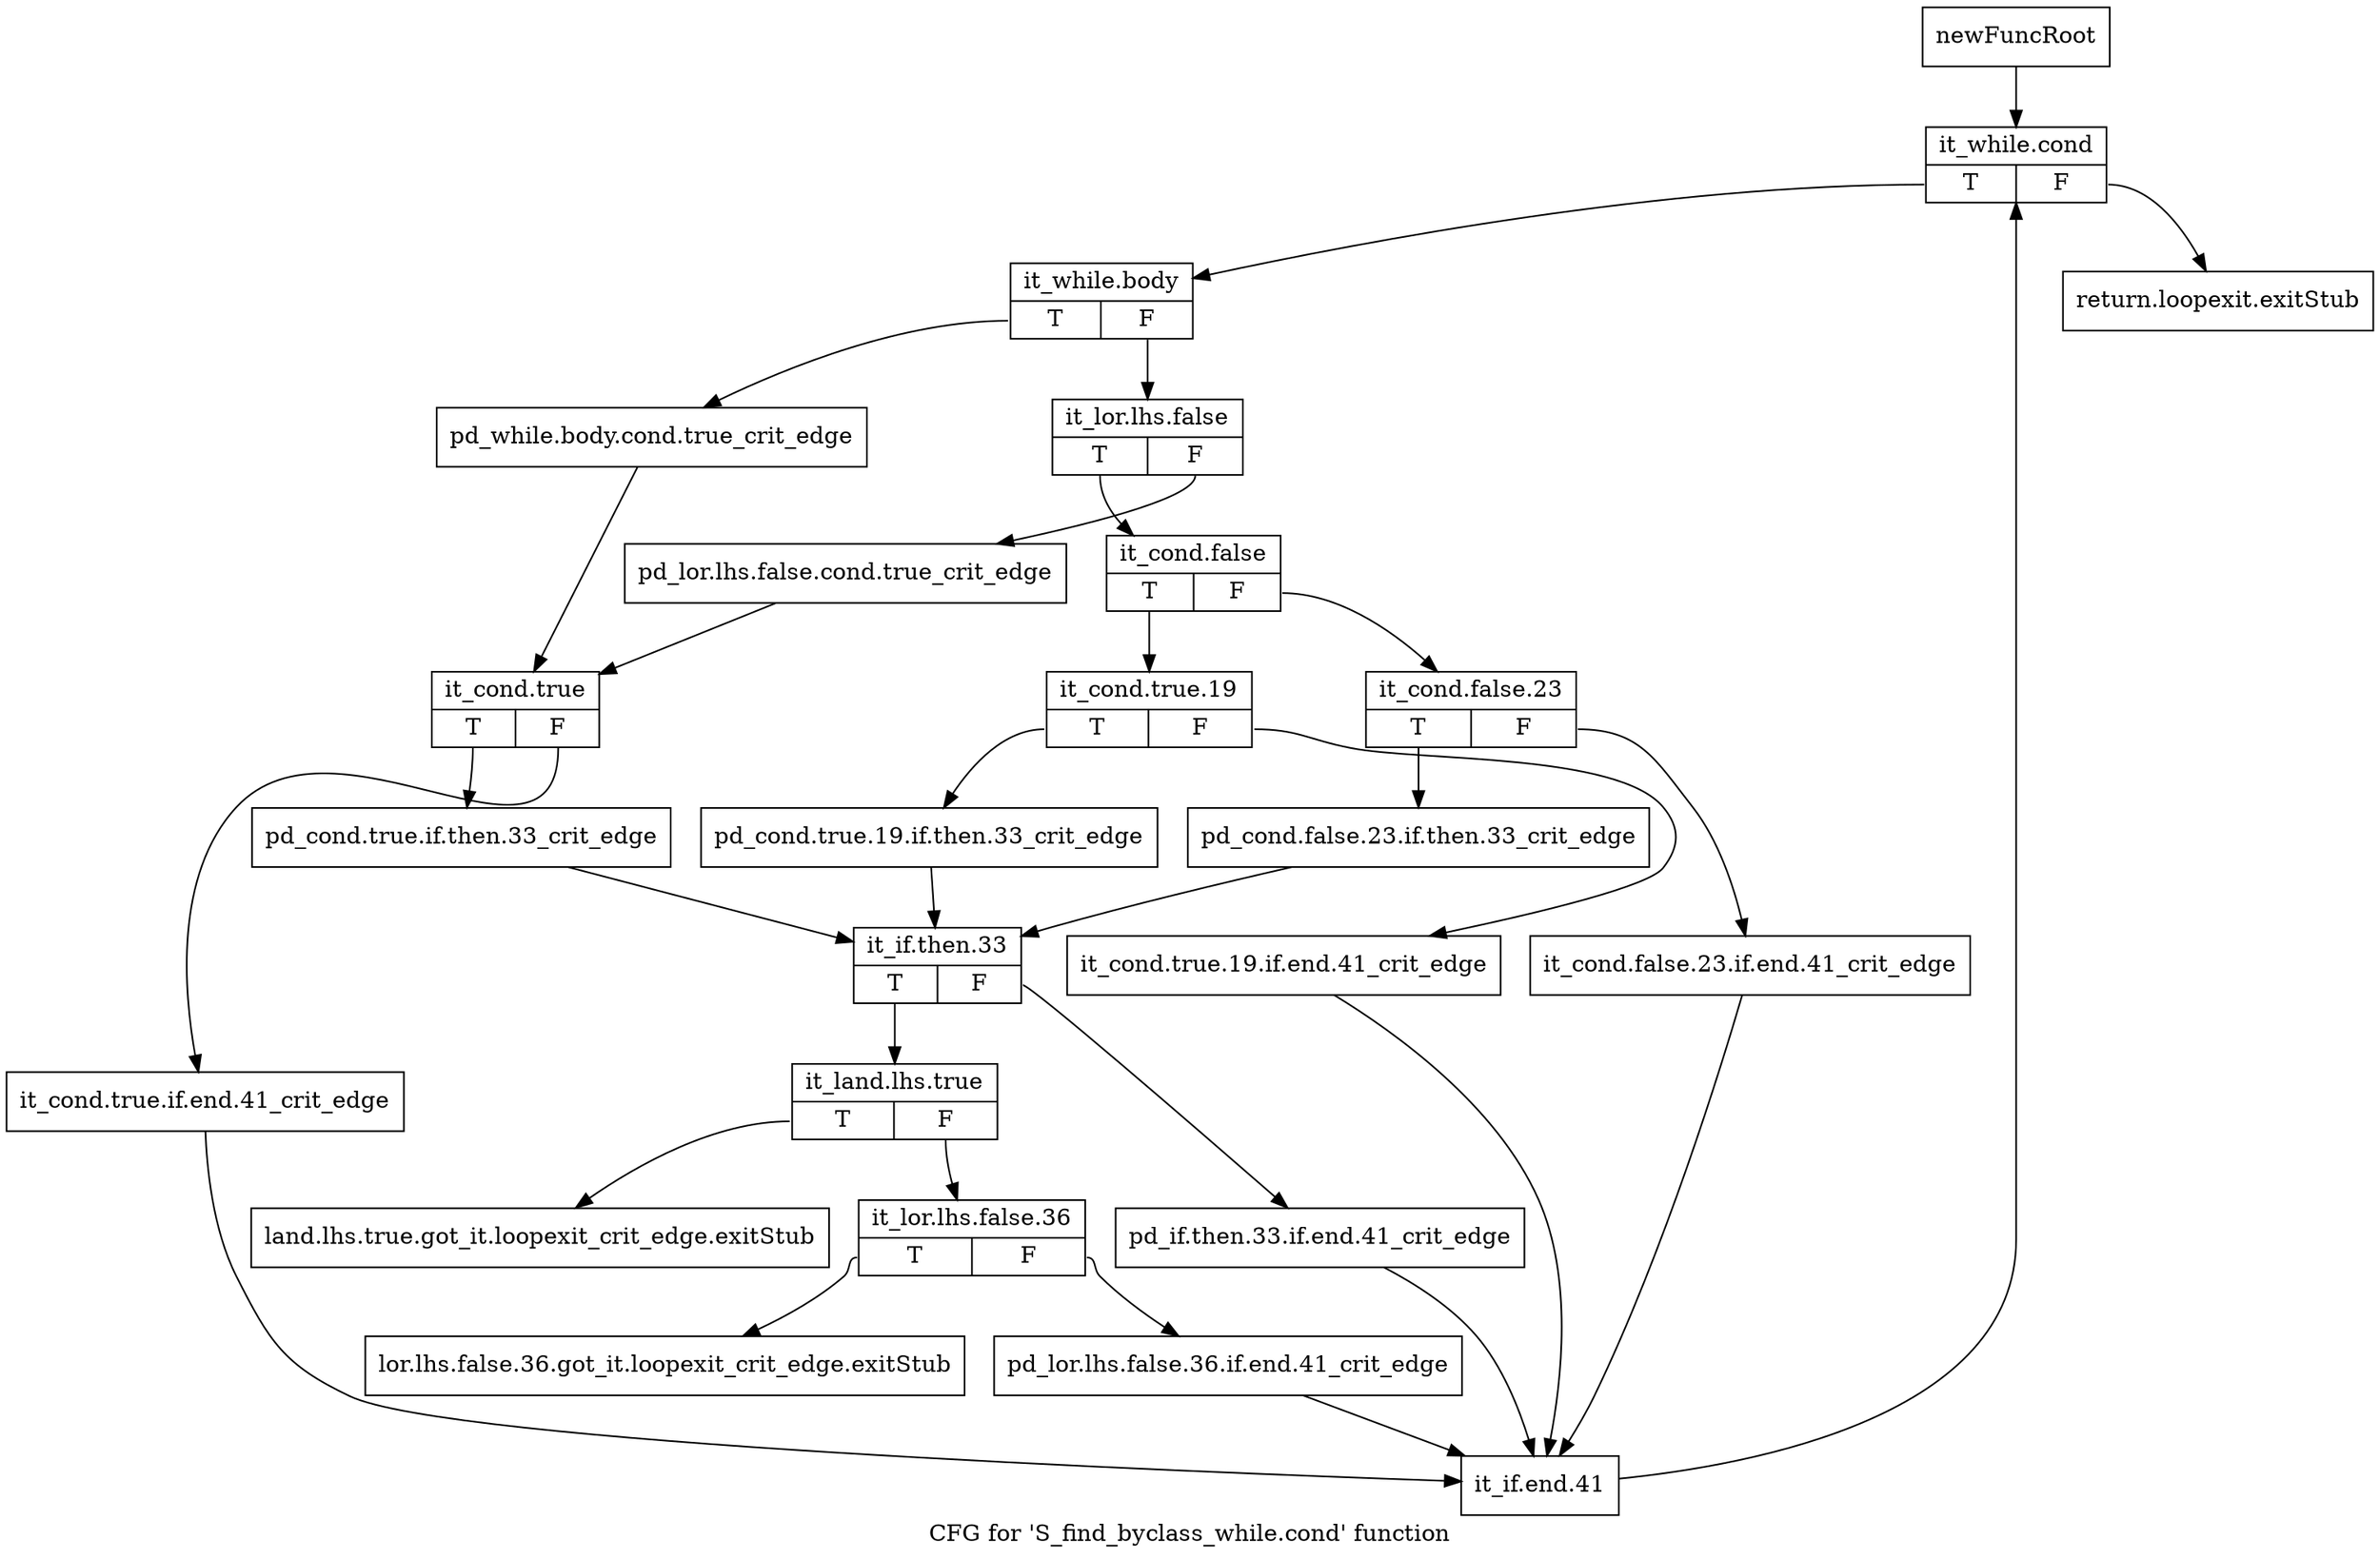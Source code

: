 digraph "CFG for 'S_find_byclass_while.cond' function" {
	label="CFG for 'S_find_byclass_while.cond' function";

	Node0x5273aa0 [shape=record,label="{newFuncRoot}"];
	Node0x5273aa0 -> Node0x5273be0;
	Node0x5273af0 [shape=record,label="{return.loopexit.exitStub}"];
	Node0x5273b40 [shape=record,label="{land.lhs.true.got_it.loopexit_crit_edge.exitStub}"];
	Node0x5273b90 [shape=record,label="{lor.lhs.false.36.got_it.loopexit_crit_edge.exitStub}"];
	Node0x5273be0 [shape=record,label="{it_while.cond|{<s0>T|<s1>F}}"];
	Node0x5273be0:s0 -> Node0x5273c30;
	Node0x5273be0:s1 -> Node0x5273af0;
	Node0x5273c30 [shape=record,label="{it_while.body|{<s0>T|<s1>F}}"];
	Node0x5273c30:s0 -> Node0x5273f50;
	Node0x5273c30:s1 -> Node0x5273c80;
	Node0x5273c80 [shape=record,label="{it_lor.lhs.false|{<s0>T|<s1>F}}"];
	Node0x5273c80:s0 -> Node0x5273d20;
	Node0x5273c80:s1 -> Node0x5273cd0;
	Node0x5273cd0 [shape=record,label="{pd_lor.lhs.false.cond.true_crit_edge}"];
	Node0x5273cd0 -> Node0x5273fa0;
	Node0x5273d20 [shape=record,label="{it_cond.false|{<s0>T|<s1>F}}"];
	Node0x5273d20:s0 -> Node0x5273e60;
	Node0x5273d20:s1 -> Node0x5273d70;
	Node0x5273d70 [shape=record,label="{it_cond.false.23|{<s0>T|<s1>F}}"];
	Node0x5273d70:s0 -> Node0x5273e10;
	Node0x5273d70:s1 -> Node0x5273dc0;
	Node0x5273dc0 [shape=record,label="{it_cond.false.23.if.end.41_crit_edge}"];
	Node0x5273dc0 -> Node0x5274220;
	Node0x5273e10 [shape=record,label="{pd_cond.false.23.if.then.33_crit_edge}"];
	Node0x5273e10 -> Node0x5274090;
	Node0x5273e60 [shape=record,label="{it_cond.true.19|{<s0>T|<s1>F}}"];
	Node0x5273e60:s0 -> Node0x5273f00;
	Node0x5273e60:s1 -> Node0x5273eb0;
	Node0x5273eb0 [shape=record,label="{it_cond.true.19.if.end.41_crit_edge}"];
	Node0x5273eb0 -> Node0x5274220;
	Node0x5273f00 [shape=record,label="{pd_cond.true.19.if.then.33_crit_edge}"];
	Node0x5273f00 -> Node0x5274090;
	Node0x5273f50 [shape=record,label="{pd_while.body.cond.true_crit_edge}"];
	Node0x5273f50 -> Node0x5273fa0;
	Node0x5273fa0 [shape=record,label="{it_cond.true|{<s0>T|<s1>F}}"];
	Node0x5273fa0:s0 -> Node0x5274040;
	Node0x5273fa0:s1 -> Node0x5273ff0;
	Node0x5273ff0 [shape=record,label="{it_cond.true.if.end.41_crit_edge}"];
	Node0x5273ff0 -> Node0x5274220;
	Node0x5274040 [shape=record,label="{pd_cond.true.if.then.33_crit_edge}"];
	Node0x5274040 -> Node0x5274090;
	Node0x5274090 [shape=record,label="{it_if.then.33|{<s0>T|<s1>F}}"];
	Node0x5274090:s0 -> Node0x5274130;
	Node0x5274090:s1 -> Node0x52740e0;
	Node0x52740e0 [shape=record,label="{pd_if.then.33.if.end.41_crit_edge}"];
	Node0x52740e0 -> Node0x5274220;
	Node0x5274130 [shape=record,label="{it_land.lhs.true|{<s0>T|<s1>F}}"];
	Node0x5274130:s0 -> Node0x5273b40;
	Node0x5274130:s1 -> Node0x5274180;
	Node0x5274180 [shape=record,label="{it_lor.lhs.false.36|{<s0>T|<s1>F}}"];
	Node0x5274180:s0 -> Node0x5273b90;
	Node0x5274180:s1 -> Node0x52741d0;
	Node0x52741d0 [shape=record,label="{pd_lor.lhs.false.36.if.end.41_crit_edge}"];
	Node0x52741d0 -> Node0x5274220;
	Node0x5274220 [shape=record,label="{it_if.end.41}"];
	Node0x5274220 -> Node0x5273be0;
}
